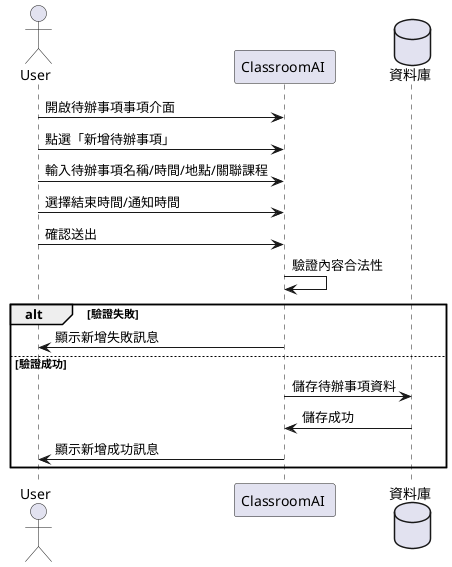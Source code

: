 @startuml
actor User
participant "ClassroomAI " as System
database "資料庫" as DB

User -> System : 開啟待辦事項事項介面
User -> System : 點選「新增待辦事項」
User -> System : 輸入待辦事項名稱/時間/地點/關聯課程
User -> System : 選擇結束時間/通知時間 
User -> System : 確認送出

System -> System : 驗證內容合法性
alt 驗證失敗
    System -> User : 顯示新增失敗訊息
else 驗證成功
    System -> DB : 儲存待辦事項資料
    DB -> System : 儲存成功
    System -> User : 顯示新增成功訊息

end
@enduml
